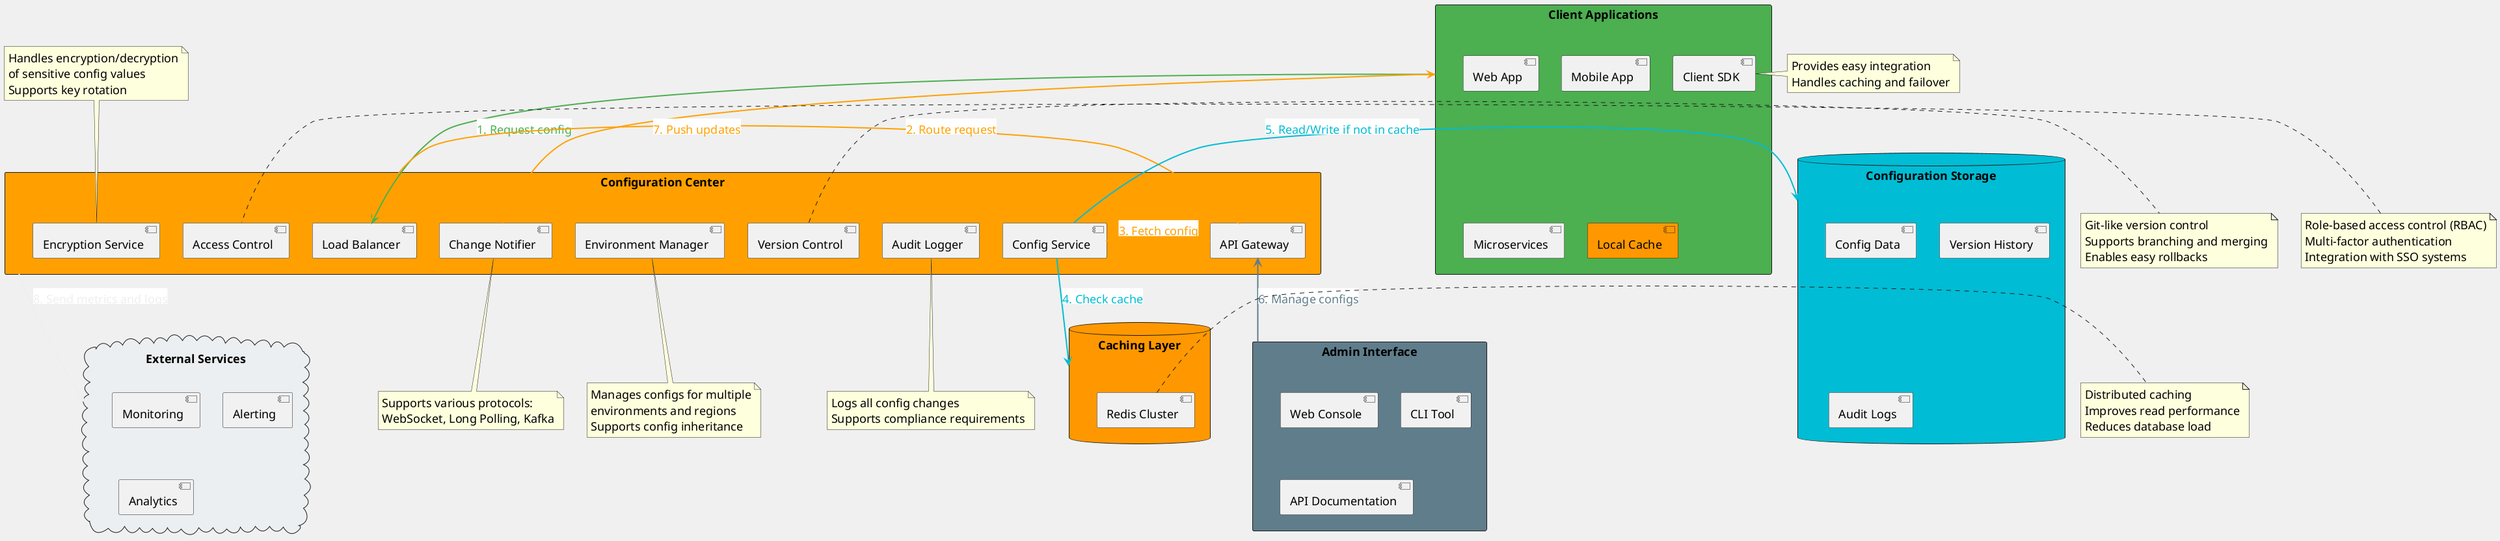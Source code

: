 @startuml Advanced Distributed Configuration Center

!define PRIMARY_COLOR #4CAF50
!define SECONDARY_COLOR #FFA000
!define ACCENT_COLOR #00BCD4
!define DARK_COLOR #607D8B
!define LIGHT_COLOR #ECEFF1
!define ERROR_COLOR #FF5252
!define CACHE_COLOR #FF9800

skinparam backgroundColor #F0F0F0
skinparam defaultFontSize 18
skinparam componentFontSize 18
skinparam noteFontSize 18
allowmixing
!pragma layout dot

rectangle "Client Applications" as ClientApps PRIMARY_COLOR {
    component "Web App" as WebApp
    component "Mobile App" as MobileApp
    component "Microservices" as Microservices
    component "Client SDK" as ClientSDK
    component "Local Cache" as LocalCache CACHE_COLOR
}

rectangle "Configuration Center" as ConfigCenter SECONDARY_COLOR {
    component "API Gateway" as APIGateway
    component "Load Balancer" as LoadBalancer
    component "Config Service" as ConfigService
    component "Version Control" as VersionControl
    component "Change Notifier" as ChangeNotifier
    component "Environment Manager" as EnvManager
    component "Access Control" as AccessControl
    component "Audit Logger" as AuditLogger
    component "Encryption Service" as EncryptionService
}

database "Configuration Storage" as ConfigStorage ACCENT_COLOR {
    component "Config Data" as ConfigData
    component "Version History" as VersionHistory
    component "Audit Logs" as AuditLogs
}

rectangle "Admin Interface" as AdminInterface DARK_COLOR {
    component "Web Console" as WebConsole
    component "CLI Tool" as CLITool
    component "API Documentation" as APIDocs
}

cloud "External Services" as ExternalServices LIGHT_COLOR {
    component "Monitoring" as Monitoring
    component "Alerting" as Alerting
    component "Analytics" as Analytics
}

database "Caching Layer" as CachingLayer CACHE_COLOR {
    component "Redis Cluster" as RedisCluster
}

ClientApps -[PRIMARY_COLOR,thickness=2]down-> LoadBalancer : <back:#FFFFFF><color:PRIMARY_COLOR>1. Request config</color></back>
LoadBalancer -[SECONDARY_COLOR,thickness=2]right-> APIGateway : <back:#FFFFFF><color:SECONDARY_COLOR>2. Route request</color></back>
APIGateway -[SECONDARY_COLOR,thickness=2]right-> ConfigService : <back:#FFFFFF><color:SECONDARY_COLOR>3. Fetch config</color></back>
ConfigService -[ACCENT_COLOR,thickness=2]down-> CachingLayer : <back:#FFFFFF><color:ACCENT_COLOR>4. Check cache</color></back>
ConfigService -[ACCENT_COLOR,thickness=2]right-> ConfigStorage : <back:#FFFFFF><color:ACCENT_COLOR>5. Read/Write if not in cache</color></back>
AdminInterface -[DARK_COLOR,thickness=2]up-> APIGateway : <back:#FFFFFF><color:DARK_COLOR>6. Manage configs</color></back>
ChangeNotifier -[SECONDARY_COLOR,thickness=2]up-> ClientApps : <back:#FFFFFF><color:SECONDARY_COLOR>7. Push updates</color></back>
ConfigCenter -[LIGHT_COLOR,thickness=2]right-> ExternalServices : <back:#FFFFFF><color:LIGHT_COLOR>8. Send metrics and logs</color></back>

note right of VersionControl
  Git-like version control
  Supports branching and merging
  Enables easy rollbacks
end note

note bottom of EnvManager
  Manages configs for multiple
  environments and regions
  Supports config inheritance
end note

note left of AccessControl
  Role-based access control (RBAC)
  Multi-factor authentication
  Integration with SSO systems
end note

note bottom of ChangeNotifier
  Supports various protocols:
  WebSocket, Long Polling, Kafka
end note

note top of EncryptionService
  Handles encryption/decryption
  of sensitive config values
  Supports key rotation
end note

note left of ClientSDK
  Provides easy integration
  Handles caching and failover
end note

note right of RedisCluster
  Distributed caching
  Improves read performance
  Reduces database load
end note

note bottom of AuditLogger
  Logs all config changes
  Supports compliance requirements
end note

@enduml
